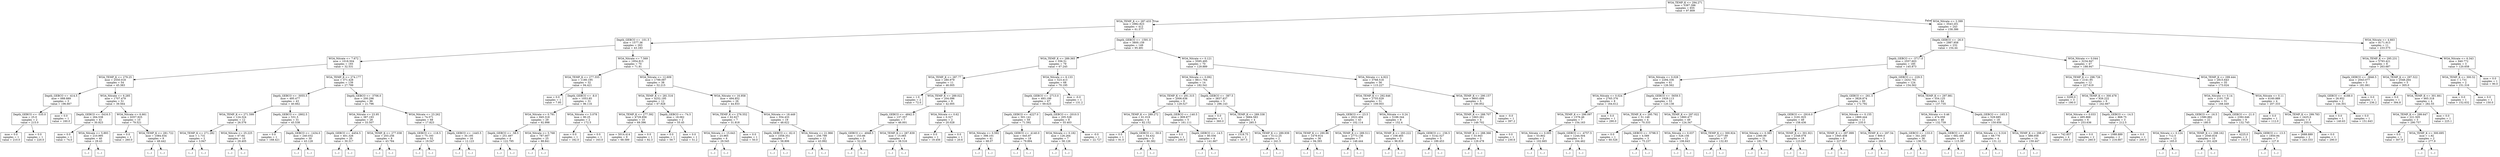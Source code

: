 digraph Tree {
node [shape=box] ;
0 [label="WOA_TEMP_K <= 294.271\nmse = 5387.396\nsamples = 655\nvalue = 97.809"] ;
1 [label="WOA_TEMP_K <= 287.433\nmse = 2982.823\nsamples = 412\nvalue = 61.577"] ;
0 -> 1 [labeldistance=2.5, labelangle=45, headlabel="True"] ;
2 [label="Depth_GEBCO <= -101.5\nmse = 1577.36\nsamples = 263\nvalue = 43.183"] ;
1 -> 2 ;
3 [label="WOA_Nitrate <= 7.672\nmse = 1018.504\nsamples = 193\nvalue = 32.531"] ;
2 -> 3 ;
4 [label="WOA_TEMP_K <= 279.25\nmse = 2550.018\nsamples = 54\nvalue = 45.383"] ;
3 -> 4 ;
5 [label="Depth_GEBCO <= -414.5\nmse = 688.889\nsamples = 3\nvalue = 196.667"] ;
4 -> 5 ;
6 [label="Depth_GEBCO <= -535.0\nmse = 25.0\nsamples = 2\nvalue = 215.0"] ;
5 -> 6 ;
7 [label="mse = 0.0\nsamples = 1\nvalue = 210.0"] ;
6 -> 7 ;
8 [label="mse = 0.0\nsamples = 1\nvalue = 220.0"] ;
6 -> 8 ;
9 [label="mse = 0.0\nsamples = 1\nvalue = 160.0"] ;
5 -> 9 ;
10 [label="WOA_Nitrate <= 6.285\nmse = 1707.479\nsamples = 51\nvalue = 39.564"] ;
4 -> 10 ;
11 [label="Depth_GEBCO <= -5416.5\nmse = 264.538\nsamples = 41\nvalue = 30.823"] ;
10 -> 11 ;
12 [label="mse = 0.0\nsamples = 1\nvalue = 74.0"] ;
11 -> 12 ;
13 [label="WOA_Nitrate <= 5.893\nmse = 210.995\nsamples = 40\nvalue = 29.43"] ;
11 -> 13 ;
14 [label="(...)"] ;
13 -> 14 ;
67 [label="(...)"] ;
13 -> 67 ;
70 [label="WOA_Nitrate <= 6.661\nmse = 6357.925\nsamples = 10\nvalue = 79.521"] ;
10 -> 70 ;
71 [label="mse = 0.0\nsamples = 1\nvalue = 260.0"] ;
70 -> 71 ;
72 [label="WOA_TEMP_K <= 281.722\nmse = 1084.034\nsamples = 9\nvalue = 49.442"] ;
70 -> 72 ;
73 [label="(...)"] ;
72 -> 73 ;
80 [label="(...)"] ;
72 -> 80 ;
87 [label="WOA_TEMP_K <= 274.177\nmse = 371.428\nsamples = 139\nvalue = 27.799"] ;
3 -> 87 ;
88 [label="Depth_GEBCO <= -3055.5\nmse = 495.477\nsamples = 43\nvalue = 40.662"] ;
87 -> 88 ;
89 [label="WOA_TEMP_K <= 271.599\nmse = 124.324\nsamples = 12\nvalue = 26.576"] ;
88 -> 89 ;
90 [label="WOA_TEMP_K <= 271.282\nmse = 1.731\nsamples = 2\nvalue = 3.947"] ;
89 -> 90 ;
91 [label="(...)"] ;
90 -> 91 ;
92 [label="(...)"] ;
90 -> 92 ;
93 [label="WOA_Nitrate <= 25.225\nmse = 67.64\nsamples = 10\nvalue = 29.405"] ;
89 -> 93 ;
94 [label="(...)"] ;
93 -> 94 ;
107 [label="(...)"] ;
93 -> 107 ;
112 [label="Depth_GEBCO <= -2802.5\nmse = 531.5\nsamples = 31\nvalue = 45.538"] ;
88 -> 112 ;
113 [label="mse = 0.0\nsamples = 1\nvalue = 168.421"] ;
112 -> 113 ;
114 [label="Depth_GEBCO <= -1434.0\nmse = 240.032\nsamples = 30\nvalue = 43.128"] ;
112 -> 114 ;
115 [label="(...)"] ;
114 -> 115 ;
130 [label="(...)"] ;
114 -> 130 ;
161 [label="Depth_GEBCO <= -3706.0\nmse = 200.296\nsamples = 96\nvalue = 21.796"] ;
87 -> 161 ;
162 [label="WOA_Nitrate <= 23.95\nmse = 387.193\nsamples = 28\nvalue = 33.507"] ;
161 -> 162 ;
163 [label="Depth_GEBCO <= -4454.5\nmse = 401.326\nsamples = 20\nvalue = 30.317"] ;
162 -> 163 ;
164 [label="(...)"] ;
163 -> 164 ;
179 [label="(...)"] ;
163 -> 179 ;
202 [label="WOA_TEMP_K <= 277.038\nmse = 203.256\nsamples = 8\nvalue = 43.784"] ;
162 -> 202 ;
203 [label="(...)"] ;
202 -> 203 ;
216 [label="(...)"] ;
202 -> 216 ;
217 [label="WOA_Nitrate <= 23.262\nmse = 74.571\nsamples = 68\nvalue = 17.823"] ;
161 -> 217 ;
218 [label="Depth_GEBCO <= -118.5\nmse = 75.193\nsamples = 52\nvalue = 19.547"] ;
217 -> 218 ;
219 [label="(...)"] ;
218 -> 219 ;
274 [label="(...)"] ;
218 -> 274 ;
275 [label="Depth_GEBCO <= -1445.5\nmse = 30.195\nsamples = 16\nvalue = 12.123"] ;
217 -> 275 ;
276 [label="(...)"] ;
275 -> 276 ;
291 [label="(...)"] ;
275 -> 291 ;
302 [label="WOA_Nitrate <= 7.569\nmse = 1954.815\nsamples = 70\nvalue = 71.81"] ;
2 -> 302 ;
303 [label="WOA_TEMP_K <= 277.555\nmse = 1180.195\nsamples = 32\nvalue = 94.421"] ;
302 -> 303 ;
304 [label="mse = 0.0\nsamples = 1\nvalue = 7.95"] ;
303 -> 304 ;
305 [label="Depth_GEBCO <= -8.0\nmse = 1053.85\nsamples = 31\nvalue = 96.116"] ;
303 -> 305 ;
306 [label="WOA_Nitrate <= 0.791\nmse = 845.318\nsamples = 29\nvalue = 92.998"] ;
305 -> 306 ;
307 [label="Depth_GEBCO <= -58.5\nmse = 251.497\nsamples = 4\nvalue = 122.795"] ;
306 -> 307 ;
308 [label="(...)"] ;
307 -> 308 ;
313 [label="(...)"] ;
307 -> 313 ;
314 [label="WOA_Nitrate <= 5.768\nmse = 787.007\nsamples = 25\nvalue = 88.841"] ;
306 -> 314 ;
315 [label="(...)"] ;
314 -> 315 ;
324 [label="(...)"] ;
314 -> 324 ;
355 [label="WOA_Nitrate <= 3.078\nmse = 90.25\nsamples = 2\nvalue = 172.5"] ;
305 -> 355 ;
356 [label="mse = 0.0\nsamples = 1\nvalue = 182.0"] ;
355 -> 356 ;
357 [label="mse = 0.0\nsamples = 1\nvalue = 163.0"] ;
355 -> 357 ;
358 [label="WOA_Nitrate <= 12.609\nmse = 1799.097\nsamples = 38\nvalue = 52.215"] ;
302 -> 358 ;
359 [label="WOA_TEMP_K <= 281.516\nmse = 4252.195\nsamples = 12\nvalue = 67.928"] ;
358 -> 359 ;
360 [label="WOA_TEMP_K <= 277.392\nmse = 4729.856\nsamples = 10\nvalue = 69.396"] ;
359 -> 360 ;
361 [label="mse = 5014.414\nsamples = 9\nvalue = 68.589"] ;
360 -> 361 ;
362 [label="mse = 0.0\nsamples = 1\nvalue = 82.3"] ;
360 -> 362 ;
363 [label="Depth_GEBCO <= -74.5\nmse = 18.062\nsamples = 2\nvalue = 55.45"] ;
359 -> 363 ;
364 [label="mse = 0.0\nsamples = 1\nvalue = 59.7"] ;
363 -> 364 ;
365 [label="mse = 0.0\nsamples = 1\nvalue = 51.2"] ;
363 -> 365 ;
366 [label="WOA_Nitrate <= 16.958\nmse = 494.852\nsamples = 26\nvalue = 44.933"] ;
358 -> 366 ;
367 [label="WOA_TEMP_K <= 276.552\nmse = 62.627\nsamples = 7\nvalue = 31.818"] ;
366 -> 367 ;
368 [label="WOA_Nitrate <= 15.643\nmse = 23.965\nsamples = 6\nvalue = 29.545"] ;
367 -> 368 ;
369 [label="(...)"] ;
368 -> 369 ;
370 [label="(...)"] ;
368 -> 370 ;
371 [label="mse = 0.0\nsamples = 1\nvalue = 50.0"] ;
367 -> 371 ;
372 [label="WOA_Nitrate <= 18.449\nmse = 554.433\nsamples = 19\nvalue = 48.622"] ;
366 -> 372 ;
373 [label="Depth_GEBCO <= -62.0\nmse = 1058.351\nsamples = 7\nvalue = 58.806"] ;
372 -> 373 ;
374 [label="(...)"] ;
373 -> 374 ;
375 [label="(...)"] ;
373 -> 375 ;
378 [label="WOA_Nitrate <= 21.966\nmse = 256.799\nsamples = 12\nvalue = 43.992"] ;
372 -> 378 ;
379 [label="(...)"] ;
378 -> 379 ;
382 [label="(...)"] ;
378 -> 382 ;
389 [label="Depth_GEBCO <= -1591.0\nmse = 3800.159\nsamples = 149\nvalue = 95.491"] ;
1 -> 389 ;
390 [label="WOA_TEMP_K <= 289.365\nmse = 556.51\nsamples = 79\nvalue = 67.245"] ;
389 -> 390 ;
391 [label="WOA_TEMP_K <= 287.77\nmse = 280.979\nsamples = 11\nvalue = 46.005"] ;
390 -> 391 ;
392 [label="mse = 1.0\nsamples = 2\nvalue = 72.0"] ;
391 -> 392 ;
393 [label="WOA_TEMP_K <= 289.022\nmse = 204.096\nsamples = 9\nvalue = 42.005"] ;
391 -> 393 ;
394 [label="Depth_GEBCO <= -4842.5\nmse = 137.357\nsamples = 7\nvalue = 46.001"] ;
393 -> 394 ;
395 [label="Depth_GEBCO <= -4948.5\nmse = 153.66\nsamples = 3\nvalue = 52.239"] ;
394 -> 395 ;
396 [label="(...)"] ;
395 -> 396 ;
399 [label="(...)"] ;
395 -> 399 ;
400 [label="WOA_TEMP_K <= 287.839\nmse = 15.065\nsamples = 4\nvalue = 38.516"] ;
394 -> 400 ;
401 [label="(...)"] ;
400 -> 401 ;
402 [label="(...)"] ;
400 -> 402 ;
407 [label="WOA_Nitrate <= 0.62\nmse = 0.327\nsamples = 2\nvalue = 20.028"] ;
393 -> 407 ;
408 [label="mse = 0.0\nsamples = 1\nvalue = 19.456"] ;
407 -> 408 ;
409 [label="mse = 0.0\nsamples = 1\nvalue = 20.6"] ;
407 -> 409 ;
410 [label="WOA_Nitrate <= 6.133\nmse = 523.413\nsamples = 68\nvalue = 70.195"] ;
390 -> 410 ;
411 [label="Depth_GEBCO <= -2713.0\nmse = 493.199\nsamples = 67\nvalue = 69.625"] ;
410 -> 411 ;
412 [label="Depth_GEBCO <= -4227.0\nmse = 501.141\nsamples = 59\nvalue = 71.592"] ;
411 -> 412 ;
413 [label="WOA_Nitrate <= 0.592\nmse = 398.101\nsamples = 41\nvalue = 68.07"] ;
412 -> 413 ;
414 [label="(...)"] ;
413 -> 414 ;
447 [label="(...)"] ;
413 -> 447 ;
482 [label="Depth_GEBCO <= -4140.0\nmse = 645.87\nsamples = 18\nvalue = 79.894"] ;
412 -> 482 ;
483 [label="(...)"] ;
482 -> 483 ;
484 [label="(...)"] ;
482 -> 484 ;
513 [label="Depth_GEBCO <= -2010.5\nmse = 205.528\nsamples = 8\nvalue = 55.403"] ;
411 -> 513 ;
514 [label="WOA_Nitrate <= 0.182\nmse = 126.264\nsamples = 7\nvalue = 58.126"] ;
513 -> 514 ;
515 [label="(...)"] ;
514 -> 515 ;
518 [label="(...)"] ;
514 -> 518 ;
523 [label="mse = -0.0\nsamples = 1\nvalue = 22.727"] ;
513 -> 523 ;
524 [label="mse = -0.0\nsamples = 1\nvalue = 131.2"] ;
410 -> 524 ;
525 [label="WOA_Nitrate <= 0.121\nmse = 5595.495\nsamples = 70\nvalue = 129.889"] ;
389 -> 525 ;
526 [label="WOA_Nitrate <= 0.092\nmse = 8611.764\nsamples = 14\nvalue = 182.541"] ;
525 -> 526 ;
527 [label="WOA_TEMP_K <= 291.315\nmse = 2006.636\nsamples = 9\nvalue = 129.527"] ;
526 -> 527 ;
528 [label="WOA_TEMP_K <= 289.272\nmse = 61.019\nsamples = 4\nvalue = 82.152"] ;
527 -> 528 ;
529 [label="mse = 0.0\nsamples = 1\nvalue = 91.0"] ;
528 -> 529 ;
530 [label="Depth_GEBCO <= -59.0\nmse = 54.432\nsamples = 3\nvalue = 80.382"] ;
528 -> 530 ;
531 [label="(...)"] ;
530 -> 531 ;
532 [label="(...)"] ;
530 -> 532 ;
533 [label="Depth_GEBCO <= -140.5\nmse = 809.877\nsamples = 5\nvalue = 161.111"] ;
527 -> 533 ;
534 [label="mse = 0.0\nsamples = 1\nvalue = 200.0"] ;
533 -> 534 ;
535 [label="Depth_GEBCO <= -14.5\nmse = 80.556\nsamples = 4\nvalue = 141.667"] ;
533 -> 535 ;
536 [label="(...)"] ;
535 -> 536 ;
537 [label="(...)"] ;
535 -> 537 ;
538 [label="Depth_GEBCO <= -387.5\nmse = 3837.837\nsamples = 5\nvalue = 296.143"] ;
526 -> 538 ;
539 [label="mse = 0.0\nsamples = 1\nvalue = 360.0"] ;
538 -> 539 ;
540 [label="WOA_TEMP_K <= 289.338\nmse = 3684.583\nsamples = 4\nvalue = 285.5"] ;
538 -> 540 ;
541 [label="mse = 1518.75\nsamples = 2\nvalue = 307.5"] ;
540 -> 541 ;
542 [label="WOA_TEMP_K <= 289.939\nmse = 5112.25\nsamples = 2\nvalue = 241.5"] ;
540 -> 542 ;
543 [label="(...)"] ;
542 -> 543 ;
544 [label="(...)"] ;
542 -> 544 ;
545 [label="WOA_Nitrate <= 4.922\nmse = 3768.518\nsamples = 56\nvalue = 115.227"] ;
525 -> 545 ;
546 [label="WOA_TEMP_K <= 292.646\nmse = 2755.029\nsamples = 51\nvalue = 109.003"] ;
545 -> 546 ;
547 [label="Depth_GEBCO <= -23.5\nmse = 2022.404\nsamples = 43\nvalue = 102.114"] ;
546 -> 547 ;
548 [label="WOA_TEMP_K <= 290.96\nmse = 1479.914\nsamples = 36\nvalue = 94.393"] ;
547 -> 548 ;
549 [label="(...)"] ;
548 -> 549 ;
592 [label="(...)"] ;
548 -> 592 ;
601 [label="WOA_TEMP_K <= 289.511\nmse = 2773.136\nsamples = 7\nvalue = 148.444"] ;
547 -> 601 ;
602 [label="(...)"] ;
601 -> 602 ;
605 [label="(...)"] ;
601 -> 605 ;
614 [label="WOA_Nitrate <= 0.24\nmse = 5188.344\nsamples = 8\nvalue = 152.4"] ;
546 -> 614 ;
615 [label="WOA_TEMP_K <= 293.222\nmse = 108.465\nsamples = 3\nvalue = 96.819"] ;
614 -> 615 ;
616 [label="(...)"] ;
615 -> 616 ;
617 [label="(...)"] ;
615 -> 617 ;
620 [label="Depth_GEBCO <= -156.5\nmse = 5142.527\nsamples = 5\nvalue = 189.453"] ;
614 -> 620 ;
621 [label="(...)"] ;
620 -> 621 ;
624 [label="(...)"] ;
620 -> 624 ;
629 [label="WOA_TEMP_K <= 290.157\nmse = 9893.699\nsamples = 5\nvalue = 190.952"] ;
545 -> 629 ;
630 [label="WOA_TEMP_K <= 288.707\nmse = 1663.261\nsamples = 4\nvalue = 149.702"] ;
629 -> 630 ;
631 [label="WOA_TEMP_K <= 288.366\nmse = 33.943\nsamples = 3\nvalue = 129.478"] ;
630 -> 631 ;
632 [label="(...)"] ;
631 -> 632 ;
635 [label="(...)"] ;
631 -> 635 ;
636 [label="mse = 0.0\nsamples = 1\nvalue = 230.6"] ;
630 -> 636 ;
637 [label="mse = -0.0\nsamples = 1\nvalue = 397.2"] ;
629 -> 637 ;
638 [label="WOA_Nitrate <= 2.399\nmse = 3543.201\nsamples = 243\nvalue = 158.386"] ;
0 -> 638 [labeldistance=2.5, labelangle=-45, headlabel="False"] ;
639 [label="Depth_GEBCO <= -26.0\nmse = 2987.958\nsamples = 232\nvalue = 154.44"] ;
638 -> 639 ;
640 [label="Depth_GEBCO <= -3717.0\nmse = 2557.603\nsamples = 185\nvalue = 145.873"] ;
639 -> 640 ;
641 [label="WOA_Nitrate <= 0.028\nmse = 2294.336\nsamples = 61\nvalue = 126.562"] ;
640 -> 641 ;
642 [label="WOA_Nitrate <= 0.024\nmse = 2765.376\nsamples = 8\nvalue = 164.612"] ;
641 -> 642 ;
643 [label="WOA_TEMP_K <= 296.097\nmse = 1576.46\nsamples = 7\nvalue = 154.163"] ;
642 -> 643 ;
644 [label="WOA_Nitrate <= 0.005\nmse = 53.802\nsamples = 2\nvalue = 102.665"] ;
643 -> 644 ;
645 [label="(...)"] ;
644 -> 645 ;
646 [label="(...)"] ;
644 -> 646 ;
647 [label="Depth_GEBCO <= -4757.5\nmse = 1244.504\nsamples = 5\nvalue = 164.462"] ;
643 -> 647 ;
648 [label="(...)"] ;
647 -> 648 ;
653 [label="(...)"] ;
647 -> 653 ;
654 [label="mse = 0.0\nsamples = 1\nvalue = 290.0"] ;
642 -> 654 ;
655 [label="Depth_GEBCO <= -5659.5\nmse = 1929.113\nsamples = 53\nvalue = 120.138"] ;
641 -> 655 ;
656 [label="WOA_TEMP_K <= 295.792\nmse = 51.148\nsamples = 4\nvalue = 70.333"] ;
655 -> 656 ;
657 [label="mse = 0.0\nsamples = 1\nvalue = 60.526"] ;
656 -> 657 ;
658 [label="Depth_GEBCO <= -5798.5\nmse = 4.589\nsamples = 3\nvalue = 75.237"] ;
656 -> 658 ;
659 [label="(...)"] ;
658 -> 659 ;
660 [label="(...)"] ;
658 -> 660 ;
661 [label="WOA_TEMP_K <= 297.022\nmse = 1860.477\nsamples = 49\nvalue = 124.347"] ;
655 -> 661 ;
662 [label="WOA_Nitrate <= 0.037\nmse = 526.156\nsamples = 12\nvalue = 106.643"] ;
661 -> 662 ;
663 [label="(...)"] ;
662 -> 663 ;
664 [label="(...)"] ;
662 -> 664 ;
685 [label="WOA_TEMP_K <= 300.924\nmse = 2277.69\nsamples = 37\nvalue = 132.83"] ;
661 -> 685 ;
686 [label="(...)"] ;
685 -> 686 ;
731 [label="(...)"] ;
685 -> 731 ;
758 [label="Depth_GEBCO <= -229.5\nmse = 2432.761\nsamples = 124\nvalue = 154.562"] ;
640 -> 758 ;
759 [label="Depth_GEBCO <= -261.5\nmse = 3828.874\nsamples = 60\nvalue = 172.792"] ;
758 -> 759 ;
760 [label="Depth_GEBCO <= -2916.0\nmse = 3181.925\nsamples = 49\nvalue = 158.436"] ;
759 -> 760 ;
761 [label="WOA_Nitrate <= 0.383\nmse = 2360.99\nsamples = 31\nvalue = 181.778"] ;
760 -> 761 ;
762 [label="(...)"] ;
761 -> 762 ;
807 [label="(...)"] ;
761 -> 807 ;
816 [label="WOA_TEMP_K <= 301.921\nmse = 2348.078\nsamples = 18\nvalue = 123.047"] ;
760 -> 816 ;
817 [label="(...)"] ;
816 -> 817 ;
844 [label="(...)"] ;
816 -> 844 ;
847 [label="WOA_Nitrate <= 0.155\nmse = 1869.444\nsamples = 11\nvalue = 235.0"] ;
759 -> 847 ;
848 [label="WOA_TEMP_K <= 297.999\nmse = 1945.408\nsamples = 8\nvalue = 227.857"] ;
847 -> 848 ;
849 [label="(...)"] ;
848 -> 849 ;
854 [label="(...)"] ;
848 -> 854 ;
857 [label="WOA_TEMP_K <= 297.54\nmse = 800.0\nsamples = 3\nvalue = 260.0"] ;
847 -> 857 ;
858 [label="(...)"] ;
857 -> 858 ;
859 [label="(...)"] ;
857 -> 859 ;
860 [label="WOA_TEMP_K <= 297.981\nmse = 554.125\nsamples = 64\nvalue = 137.735"] ;
758 -> 860 ;
861 [label="WOA_Nitrate <= 0.46\nmse = 474.059\nsamples = 46\nvalue = 132.739"] ;
860 -> 861 ;
862 [label="Depth_GEBCO <= -133.0\nmse = 341.265\nsamples = 36\nvalue = 136.721"] ;
861 -> 862 ;
863 [label="(...)"] ;
862 -> 863 ;
868 [label="(...)"] ;
862 -> 868 ;
917 [label="Depth_GEBCO <= -48.0\nmse = 682.468\nsamples = 10\nvalue = 115.387"] ;
861 -> 917 ;
918 [label="(...)"] ;
917 -> 918 ;
931 [label="(...)"] ;
917 -> 931 ;
934 [label="Depth_GEBCO <= -165.5\nmse = 529.685\nsamples = 18\nvalue = 150.656"] ;
860 -> 934 ;
935 [label="WOA_Nitrate <= 0.316\nmse = 68.776\nsamples = 4\nvalue = 131.12"] ;
934 -> 935 ;
936 [label="(...)"] ;
935 -> 936 ;
937 [label="(...)"] ;
935 -> 937 ;
938 [label="WOA_TEMP_K <= 298.47\nmse = 488.058\nsamples = 14\nvalue = 159.447"] ;
934 -> 938 ;
939 [label="(...)"] ;
938 -> 939 ;
954 [label="(...)"] ;
938 -> 954 ;
959 [label="WOA_Nitrate <= 0.044\nmse = 3234.947\nsamples = 47\nvalue = 188.947"] ;
639 -> 959 ;
960 [label="WOA_TEMP_K <= 298.726\nmse = 2141.95\nsamples = 12\nvalue = 227.619"] ;
959 -> 960 ;
961 [label="mse = 3200.0\nsamples = 3\nvalue = 190.0"] ;
960 -> 961 ;
962 [label="WOA_TEMP_K <= 300.478\nmse = 926.222\nsamples = 9\nvalue = 242.667"] ;
960 -> 962 ;
963 [label="WOA_Nitrate <= 0.033\nmse = 495.868\nsamples = 6\nvalue = 253.636"] ;
962 -> 963 ;
964 [label="mse = 742.857\nsamples = 4\nvalue = 250.0"] ;
963 -> 964 ;
965 [label="mse = 0.0\nsamples = 2\nvalue = 260.0"] ;
963 -> 965 ;
966 [label="Depth_GEBCO <= -14.5\nmse = 868.75\nsamples = 3\nvalue = 212.5"] ;
962 -> 966 ;
967 [label="mse = 1088.889\nsamples = 2\nvalue = 216.667"] ;
966 -> 967 ;
968 [label="mse = 0.0\nsamples = 1\nvalue = 200.0"] ;
966 -> 968 ;
969 [label="WOA_TEMP_K <= 299.444\nmse = 2815.643\nsamples = 35\nvalue = 173.024"] ;
959 -> 969 ;
970 [label="WOA_Nitrate <= 0.14\nmse = 2191.728\nsamples = 31\nvalue = 168.449"] ;
969 -> 970 ;
971 [label="Depth_GEBCO <= -16.5\nmse = 1580.882\nsamples = 22\nvalue = 180.0"] ;
970 -> 971 ;
972 [label="WOA_Nitrate <= 0.124\nmse = 712.5\nsamples = 12\nvalue = 165.0"] ;
971 -> 972 ;
973 [label="(...)"] ;
972 -> 973 ;
976 [label="(...)"] ;
972 -> 976 ;
981 [label="WOA_TEMP_K <= 298.162\nmse = 2040.816\nsamples = 10\nvalue = 201.429"] ;
971 -> 981 ;
982 [label="(...)"] ;
981 -> 982 ;
987 [label="(...)"] ;
981 -> 987 ;
988 [label="Depth_GEBCO <= -21.0\nmse = 2392.646\nsamples = 9\nvalue = 132.745"] ;
970 -> 988 ;
989 [label="mse = 4225.0\nsamples = 2\nvalue = 155.0"] ;
988 -> 989 ;
990 [label="Depth_GEBCO <= -13.5\nmse = 1850.94\nsamples = 7\nvalue = 127.8"] ;
988 -> 990 ;
991 [label="(...)"] ;
990 -> 991 ;
992 [label="(...)"] ;
990 -> 992 ;
995 [label="WOA_Nitrate <= 0.11\nmse = 6160.889\nsamples = 4\nvalue = 207.333"] ;
969 -> 995 ;
996 [label="mse = 0.0\nsamples = 1\nvalue = 112.0"] ;
995 -> 996 ;
997 [label="WOA_TEMP_K <= 299.783\nmse = 2425.0\nsamples = 3\nvalue = 255.0"] ;
995 -> 997 ;
998 [label="mse = 2688.889\nsamples = 2\nvalue = 243.333"] ;
997 -> 998 ;
999 [label="mse = 0.0\nsamples = 1\nvalue = 290.0"] ;
997 -> 999 ;
1000 [label="WOA_Nitrate <= 4.663\nmse = 8171.913\nsamples = 11\nvalue = 233.575"] ;
638 -> 1000 ;
1001 [label="WOA_TEMP_K <= 295.231\nmse = 5793.421\nsamples = 8\nvalue = 263.687"] ;
1000 -> 1001 ;
1002 [label="Depth_GEBCO <= -3846.5\nmse = 2043.077\nsamples = 3\nvalue = 181.061"] ;
1001 -> 1002 ;
1003 [label="Depth_GEBCO <= -4188.0\nmse = 26.952\nsamples = 2\nvalue = 144.301"] ;
1002 -> 1003 ;
1004 [label="mse = 0.0\nsamples = 1\nvalue = 140.63"] ;
1003 -> 1004 ;
1005 [label="mse = 0.0\nsamples = 1\nvalue = 151.643"] ;
1003 -> 1005 ;
1006 [label="mse = 0.0\nsamples = 1\nvalue = 236.2"] ;
1002 -> 1006 ;
1007 [label="WOA_TEMP_K <= 297.522\nmse = 2548.264\nsamples = 5\nvalue = 305.0"] ;
1001 -> 1007 ;
1008 [label="mse = 0.0\nsamples = 1\nvalue = 394.8"] ;
1007 -> 1008 ;
1009 [label="WOA_TEMP_K <= 301.661\nmse = 665.318\nsamples = 4\nvalue = 282.55"] ;
1007 -> 1009 ;
1010 [label="WOA_TEMP_K <= 299.647\nmse = 221.505\nsamples = 3\nvalue = 290.757"] ;
1009 -> 1010 ;
1011 [label="mse = 0.0\nsamples = 1\nvalue = 307.9"] ;
1010 -> 1011 ;
1012 [label="WOA_TEMP_K <= 300.695\nmse = 1.92\nsamples = 2\nvalue = 277.9"] ;
1010 -> 1012 ;
1013 [label="(...)"] ;
1012 -> 1013 ;
1014 [label="(...)"] ;
1012 -> 1014 ;
1015 [label="mse = 0.0\nsamples = 1\nvalue = 225.1"] ;
1009 -> 1015 ;
1016 [label="WOA_Nitrate <= 6.343\nmse = 940.772\nsamples = 3\nvalue = 120.658"] ;
1000 -> 1016 ;
1017 [label="WOA_TEMP_K <= 300.52\nmse = 1.731\nsamples = 2\nvalue = 151.316"] ;
1016 -> 1017 ;
1018 [label="mse = 0.0\nsamples = 1\nvalue = 152.632"] ;
1017 -> 1018 ;
1019 [label="mse = 0.0\nsamples = 1\nvalue = 150.0"] ;
1017 -> 1019 ;
1020 [label="mse = 0.0\nsamples = 1\nvalue = 90.0"] ;
1016 -> 1020 ;
}